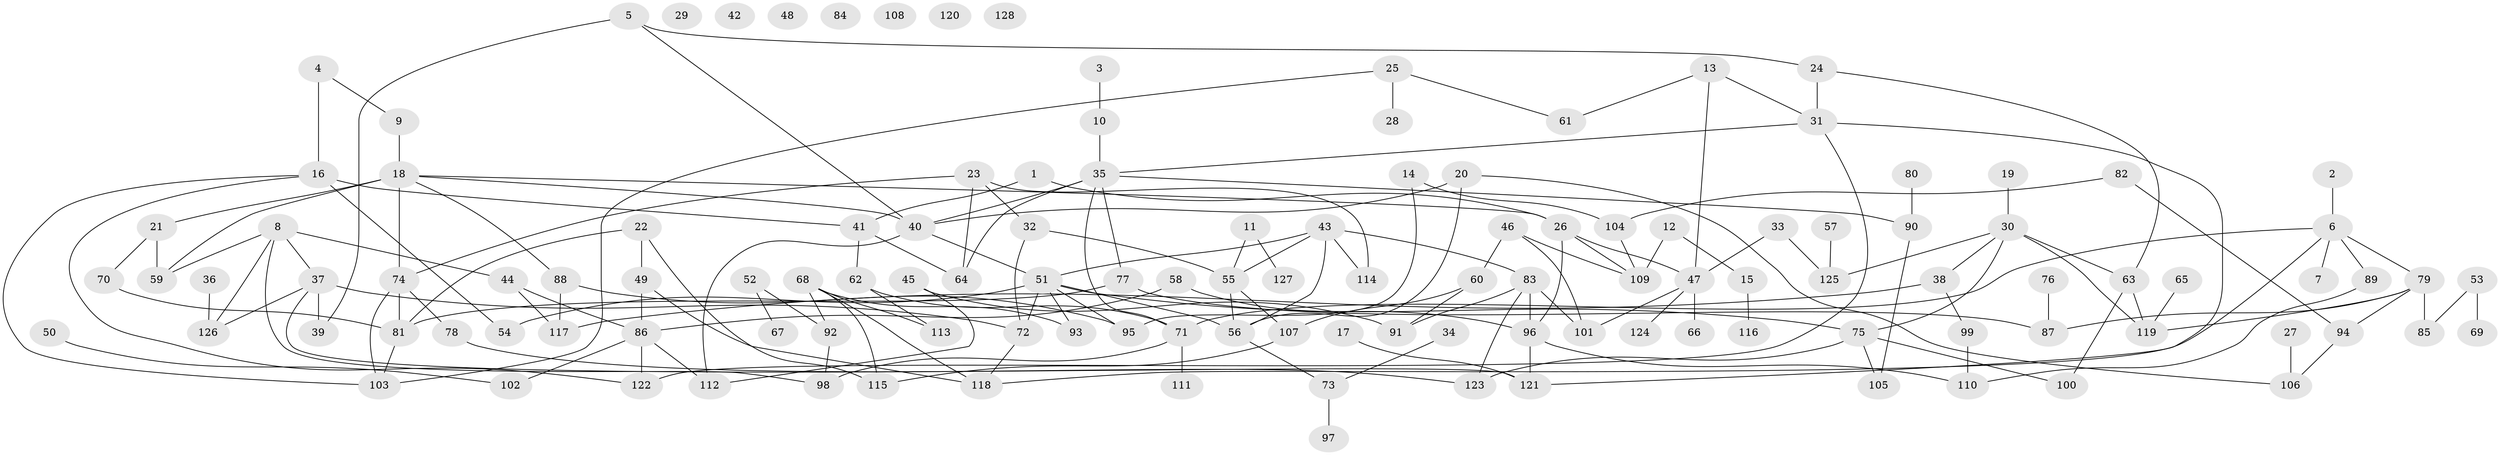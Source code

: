 // coarse degree distribution, {4: 0.10344827586206896, 1: 0.20689655172413793, 2: 0.14942528735632185, 3: 0.22988505747126436, 8: 0.04597701149425287, 5: 0.05747126436781609, 6: 0.09195402298850575, 9: 0.011494252873563218, 0: 0.08045977011494253, 7: 0.022988505747126436}
// Generated by graph-tools (version 1.1) at 2025/23/03/03/25 07:23:24]
// undirected, 128 vertices, 180 edges
graph export_dot {
graph [start="1"]
  node [color=gray90,style=filled];
  1;
  2;
  3;
  4;
  5;
  6;
  7;
  8;
  9;
  10;
  11;
  12;
  13;
  14;
  15;
  16;
  17;
  18;
  19;
  20;
  21;
  22;
  23;
  24;
  25;
  26;
  27;
  28;
  29;
  30;
  31;
  32;
  33;
  34;
  35;
  36;
  37;
  38;
  39;
  40;
  41;
  42;
  43;
  44;
  45;
  46;
  47;
  48;
  49;
  50;
  51;
  52;
  53;
  54;
  55;
  56;
  57;
  58;
  59;
  60;
  61;
  62;
  63;
  64;
  65;
  66;
  67;
  68;
  69;
  70;
  71;
  72;
  73;
  74;
  75;
  76;
  77;
  78;
  79;
  80;
  81;
  82;
  83;
  84;
  85;
  86;
  87;
  88;
  89;
  90;
  91;
  92;
  93;
  94;
  95;
  96;
  97;
  98;
  99;
  100;
  101;
  102;
  103;
  104;
  105;
  106;
  107;
  108;
  109;
  110;
  111;
  112;
  113;
  114;
  115;
  116;
  117;
  118;
  119;
  120;
  121;
  122;
  123;
  124;
  125;
  126;
  127;
  128;
  1 -- 26;
  1 -- 41;
  2 -- 6;
  3 -- 10;
  4 -- 9;
  4 -- 16;
  5 -- 24;
  5 -- 39;
  5 -- 40;
  6 -- 7;
  6 -- 71;
  6 -- 79;
  6 -- 89;
  6 -- 118;
  8 -- 37;
  8 -- 44;
  8 -- 59;
  8 -- 98;
  8 -- 126;
  9 -- 18;
  10 -- 35;
  11 -- 55;
  11 -- 127;
  12 -- 15;
  12 -- 109;
  13 -- 31;
  13 -- 47;
  13 -- 61;
  14 -- 95;
  14 -- 104;
  15 -- 116;
  16 -- 41;
  16 -- 54;
  16 -- 103;
  16 -- 122;
  17 -- 121;
  18 -- 21;
  18 -- 26;
  18 -- 40;
  18 -- 59;
  18 -- 74;
  18 -- 88;
  19 -- 30;
  20 -- 40;
  20 -- 56;
  20 -- 106;
  21 -- 59;
  21 -- 70;
  22 -- 49;
  22 -- 81;
  22 -- 115;
  23 -- 32;
  23 -- 64;
  23 -- 74;
  23 -- 114;
  24 -- 31;
  24 -- 63;
  25 -- 28;
  25 -- 61;
  25 -- 103;
  26 -- 47;
  26 -- 96;
  26 -- 109;
  27 -- 106;
  30 -- 38;
  30 -- 63;
  30 -- 75;
  30 -- 119;
  30 -- 125;
  31 -- 35;
  31 -- 121;
  31 -- 122;
  32 -- 55;
  32 -- 72;
  33 -- 47;
  33 -- 125;
  34 -- 73;
  35 -- 40;
  35 -- 64;
  35 -- 71;
  35 -- 77;
  35 -- 90;
  36 -- 126;
  37 -- 39;
  37 -- 72;
  37 -- 121;
  37 -- 126;
  38 -- 99;
  38 -- 117;
  40 -- 51;
  40 -- 112;
  41 -- 62;
  41 -- 64;
  43 -- 51;
  43 -- 55;
  43 -- 56;
  43 -- 83;
  43 -- 114;
  44 -- 86;
  44 -- 117;
  45 -- 91;
  45 -- 112;
  46 -- 60;
  46 -- 101;
  46 -- 109;
  47 -- 66;
  47 -- 101;
  47 -- 124;
  49 -- 86;
  49 -- 118;
  50 -- 102;
  51 -- 54;
  51 -- 56;
  51 -- 72;
  51 -- 75;
  51 -- 93;
  51 -- 95;
  52 -- 67;
  52 -- 92;
  53 -- 69;
  53 -- 85;
  55 -- 56;
  55 -- 107;
  56 -- 73;
  57 -- 125;
  58 -- 86;
  58 -- 96;
  60 -- 91;
  60 -- 107;
  62 -- 71;
  62 -- 113;
  63 -- 100;
  63 -- 119;
  65 -- 119;
  68 -- 92;
  68 -- 93;
  68 -- 113;
  68 -- 115;
  68 -- 118;
  70 -- 81;
  71 -- 98;
  71 -- 111;
  72 -- 118;
  73 -- 97;
  74 -- 78;
  74 -- 81;
  74 -- 103;
  75 -- 100;
  75 -- 105;
  75 -- 123;
  76 -- 87;
  77 -- 81;
  77 -- 87;
  78 -- 123;
  79 -- 85;
  79 -- 87;
  79 -- 94;
  79 -- 119;
  80 -- 90;
  81 -- 103;
  82 -- 94;
  82 -- 104;
  83 -- 91;
  83 -- 96;
  83 -- 101;
  83 -- 123;
  86 -- 102;
  86 -- 112;
  86 -- 122;
  88 -- 95;
  88 -- 117;
  89 -- 110;
  90 -- 105;
  92 -- 98;
  94 -- 106;
  96 -- 110;
  96 -- 121;
  99 -- 110;
  104 -- 109;
  107 -- 115;
}
